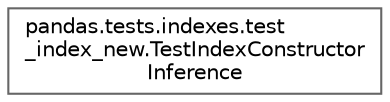 digraph "Graphical Class Hierarchy"
{
 // LATEX_PDF_SIZE
  bgcolor="transparent";
  edge [fontname=Helvetica,fontsize=10,labelfontname=Helvetica,labelfontsize=10];
  node [fontname=Helvetica,fontsize=10,shape=box,height=0.2,width=0.4];
  rankdir="LR";
  Node0 [id="Node000000",label="pandas.tests.indexes.test\l_index_new.TestIndexConstructor\lInference",height=0.2,width=0.4,color="grey40", fillcolor="white", style="filled",URL="$da/d0c/classpandas_1_1tests_1_1indexes_1_1test__index__new_1_1TestIndexConstructorInference.html",tooltip=" "];
}

